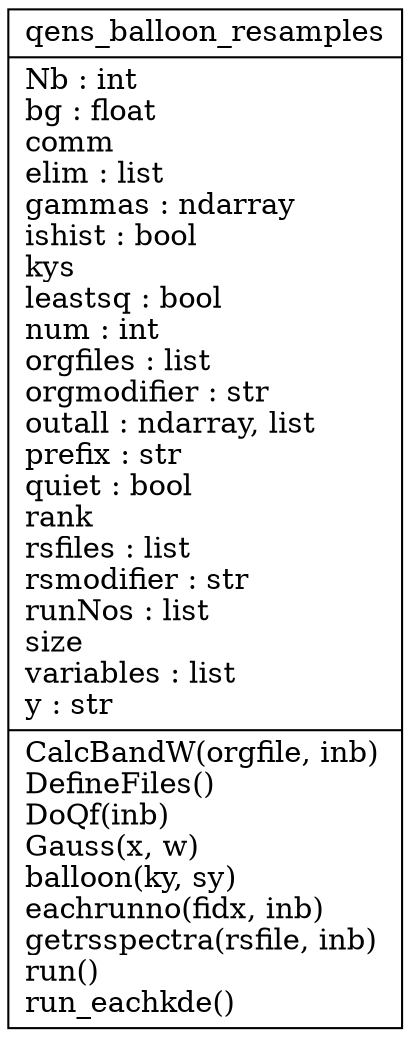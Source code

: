 digraph "classes" {
charset="utf-8"
rankdir=BT
"0" [label="{qens_balloon_resamples|Nb : int\lbg : float\lcomm\lelim : list\lgammas : ndarray\lishist : bool\lkys\lleastsq : bool\lnum : int\lorgfiles : list\lorgmodifier : str\loutall : ndarray, list\lprefix : str\lquiet : bool\lrank\lrsfiles : list\lrsmodifier : str\lrunNos : list\lsize\lvariables : list\ly : str\l|CalcBandW(orgfile, inb)\lDefineFiles()\lDoQf(inb)\lGauss(x, w)\lballoon(ky, sy)\leachrunno(fidx, inb)\lgetrsspectra(rsfile, inb)\lrun()\lrun_eachkde()\l}", shape="record"];
}

